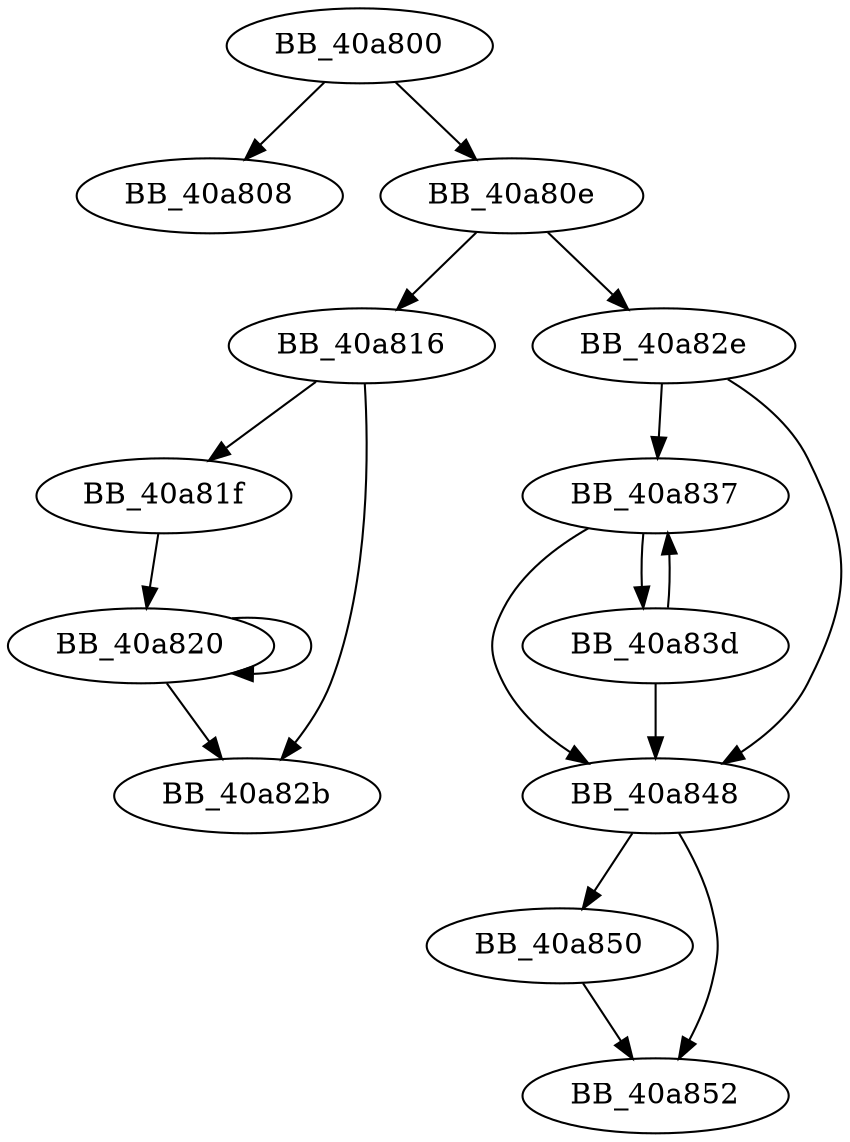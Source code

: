 DiGraph sub_40A800{
BB_40a800->BB_40a808
BB_40a800->BB_40a80e
BB_40a80e->BB_40a816
BB_40a80e->BB_40a82e
BB_40a816->BB_40a81f
BB_40a816->BB_40a82b
BB_40a81f->BB_40a820
BB_40a820->BB_40a820
BB_40a820->BB_40a82b
BB_40a82e->BB_40a837
BB_40a82e->BB_40a848
BB_40a837->BB_40a83d
BB_40a837->BB_40a848
BB_40a83d->BB_40a837
BB_40a83d->BB_40a848
BB_40a848->BB_40a850
BB_40a848->BB_40a852
BB_40a850->BB_40a852
}
